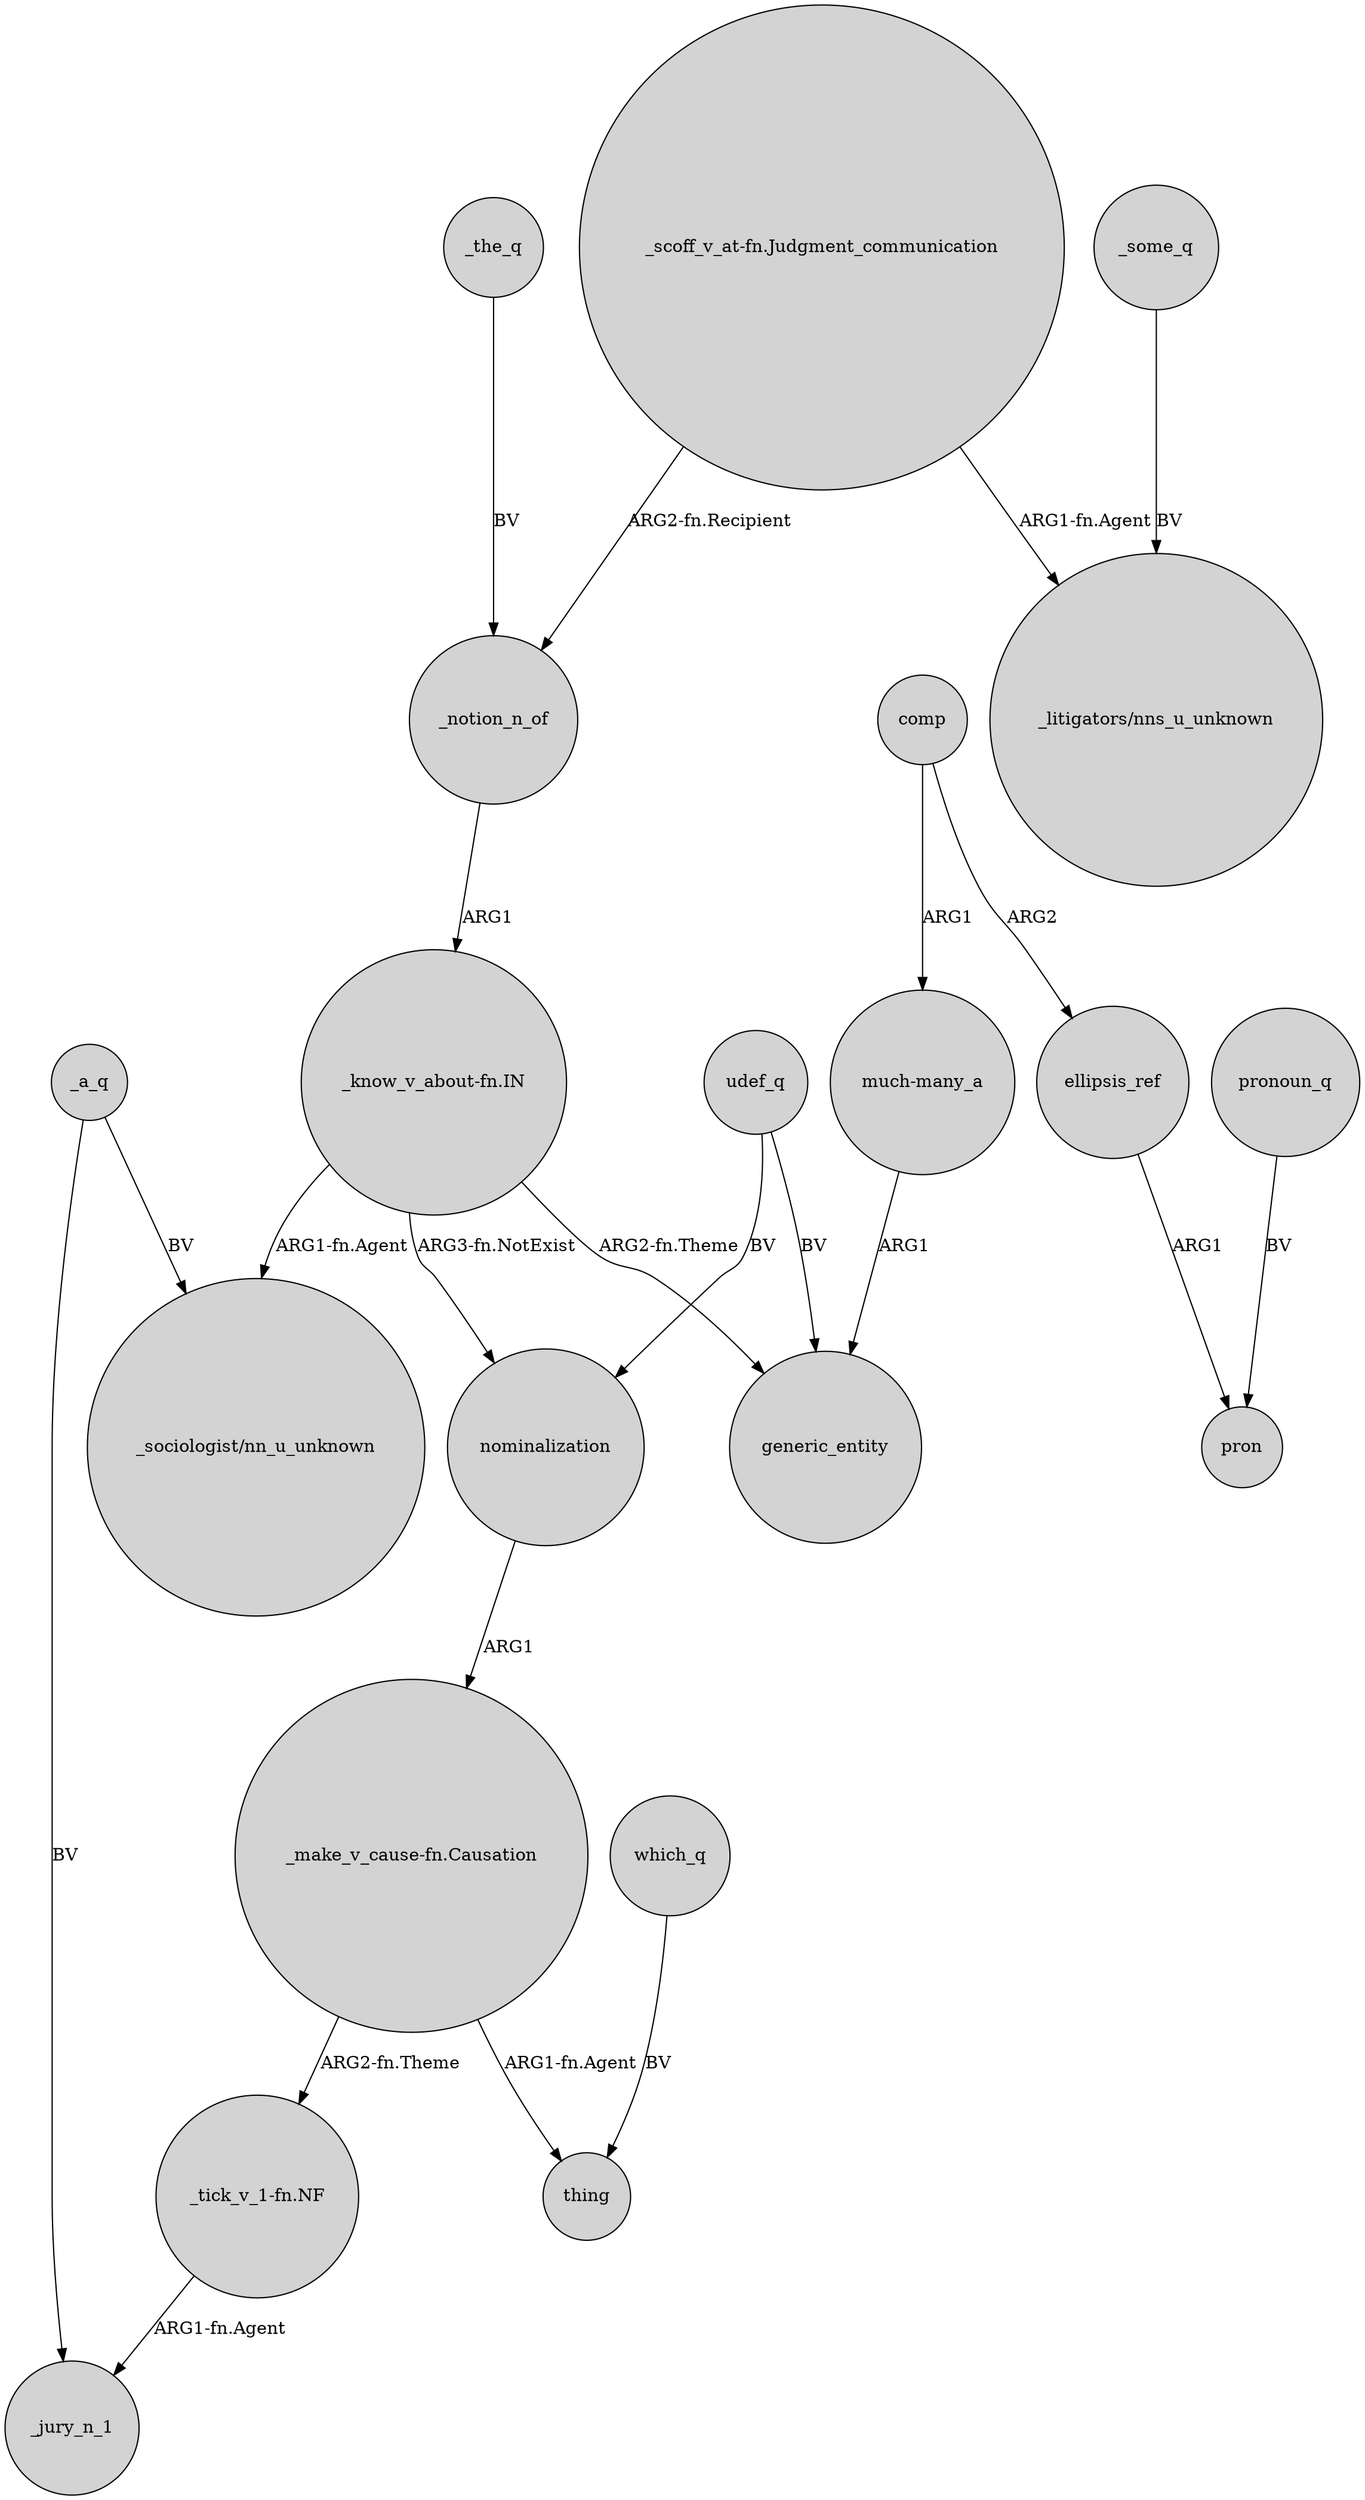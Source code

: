 digraph {
	node [shape=circle style=filled]
	"_make_v_cause-fn.Causation" -> "_tick_v_1-fn.NF" [label="ARG2-fn.Theme"]
	"_make_v_cause-fn.Causation" -> thing [label="ARG1-fn.Agent"]
	udef_q -> generic_entity [label=BV]
	comp -> ellipsis_ref [label=ARG2]
	"much-many_a" -> generic_entity [label=ARG1]
	"_tick_v_1-fn.NF" -> _jury_n_1 [label="ARG1-fn.Agent"]
	_some_q -> "_litigators/nns_u_unknown" [label=BV]
	ellipsis_ref -> pron [label=ARG1]
	"_know_v_about-fn.IN" -> nominalization [label="ARG3-fn.NotExist"]
	_the_q -> _notion_n_of [label=BV]
	"_scoff_v_at-fn.Judgment_communication" -> "_litigators/nns_u_unknown" [label="ARG1-fn.Agent"]
	"_scoff_v_at-fn.Judgment_communication" -> _notion_n_of [label="ARG2-fn.Recipient"]
	pronoun_q -> pron [label=BV]
	_a_q -> "_sociologist/nn_u_unknown" [label=BV]
	comp -> "much-many_a" [label=ARG1]
	udef_q -> nominalization [label=BV]
	_notion_n_of -> "_know_v_about-fn.IN" [label=ARG1]
	_a_q -> _jury_n_1 [label=BV]
	"_know_v_about-fn.IN" -> generic_entity [label="ARG2-fn.Theme"]
	nominalization -> "_make_v_cause-fn.Causation" [label=ARG1]
	"_know_v_about-fn.IN" -> "_sociologist/nn_u_unknown" [label="ARG1-fn.Agent"]
	which_q -> thing [label=BV]
}
